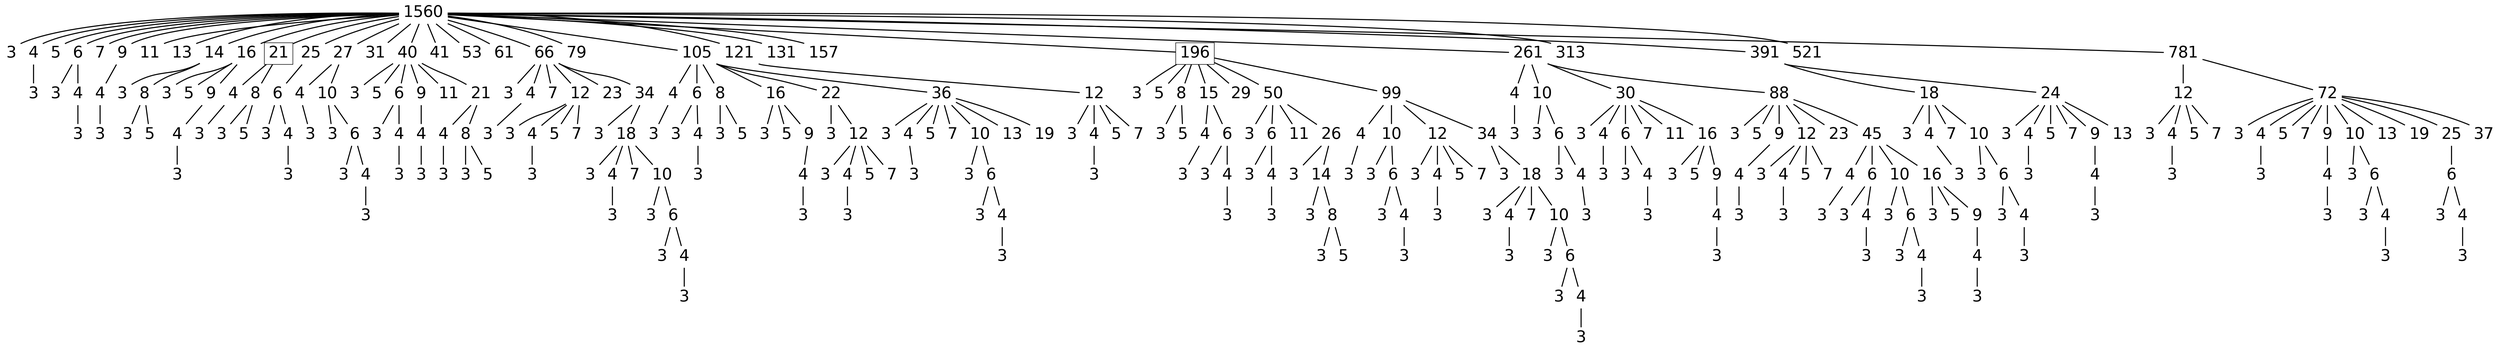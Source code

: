 digraph graph_name {
 graph[nodesep = 0.1];
 edge[dir=none, style=bold];
 node[ fontname = "Helvetica", shape = plaintext, width = 0.25, height = 0.25, fontsize=30];
s1560;
s1560_3;
s1560_4;
s1560_4_3;
s1560_5;
s1560_6;
s1560_6_3;
s1560_6_4;
s1560_6_4_3;
s1560_7;
s1560_9;
s1560_9_4;
s1560_9_4_3;
s1560_11;
s1560_13;
s1560_14;
s1560_14_3;
s1560_14_8;
s1560_14_8_3;
s1560_14_8_5;
s1560_16;
s1560_16_3;
s1560_16_5;
s1560_16_9;
s1560_16_9_4;
s1560_16_9_4_3;
s1560_21;
s1560_21_4;
s1560_21_4_3;
s1560_21_8;
s1560_21_8_3;
s1560_21_8_5;
s1560_25;
s1560_25_6;
s1560_25_6_3;
s1560_25_6_4;
s1560_25_6_4_3;
s1560_27;
s1560_27_4;
s1560_27_4_3;
s1560_27_10;
s1560_27_10_3;
s1560_27_10_6;
s1560_27_10_6_3;
s1560_27_10_6_4;
s1560_27_10_6_4_3;
s1560_31;
s1560_40;
s1560_40_3;
s1560_40_5;
s1560_40_6;
s1560_40_6_3;
s1560_40_6_4;
s1560_40_6_4_3;
s1560_40_9;
s1560_40_9_4;
s1560_40_9_4_3;
s1560_40_11;
s1560_40_21;
s1560_40_21_4;
s1560_40_21_4_3;
s1560_40_21_8;
s1560_40_21_8_3;
s1560_40_21_8_5;
s1560_41;
s1560_53;
s1560_61;
s1560_66;
s1560_66_3;
s1560_66_4;
s1560_66_4_3;
s1560_66_7;
s1560_66_12;
s1560_66_12_3;
s1560_66_12_4;
s1560_66_12_4_3;
s1560_66_12_5;
s1560_66_12_7;
s1560_66_23;
s1560_66_34;
s1560_66_34_3;
s1560_66_34_18;
s1560_66_34_18_3;
s1560_66_34_18_4;
s1560_66_34_18_4_3;
s1560_66_34_18_7;
s1560_66_34_18_10;
s1560_66_34_18_10_3;
s1560_66_34_18_10_6;
s1560_66_34_18_10_6_3;
s1560_66_34_18_10_6_4;
s1560_66_34_18_10_6_4_3;
s1560_79;
s1560_105;
s1560_105_4;
s1560_105_4_3;
s1560_105_6;
s1560_105_6_3;
s1560_105_6_4;
s1560_105_6_4_3;
s1560_105_8;
s1560_105_8_3;
s1560_105_8_5;
s1560_105_16;
s1560_105_16_3;
s1560_105_16_5;
s1560_105_16_9;
s1560_105_16_9_4;
s1560_105_16_9_4_3;
s1560_105_22;
s1560_105_22_3;
s1560_105_22_12;
s1560_105_22_12_3;
s1560_105_22_12_4;
s1560_105_22_12_4_3;
s1560_105_22_12_5;
s1560_105_22_12_7;
s1560_105_36;
s1560_105_36_3;
s1560_105_36_4;
s1560_105_36_4_3;
s1560_105_36_5;
s1560_105_36_7;
s1560_105_36_10;
s1560_105_36_10_3;
s1560_105_36_10_6;
s1560_105_36_10_6_3;
s1560_105_36_10_6_4;
s1560_105_36_10_6_4_3;
s1560_105_36_13;
s1560_105_36_19;
s1560_121;
s1560_121_12;
s1560_121_12_3;
s1560_121_12_4;
s1560_121_12_4_3;
s1560_121_12_5;
s1560_121_12_7;
s1560_131;
s1560_157;
s1560_196;
s1560_196_3;
s1560_196_5;
s1560_196_8;
s1560_196_8_3;
s1560_196_8_5;
s1560_196_15;
s1560_196_15_4;
s1560_196_15_4_3;
s1560_196_15_6;
s1560_196_15_6_3;
s1560_196_15_6_4;
s1560_196_15_6_4_3;
s1560_196_29;
s1560_196_50;
s1560_196_50_3;
s1560_196_50_6;
s1560_196_50_6_3;
s1560_196_50_6_4;
s1560_196_50_6_4_3;
s1560_196_50_11;
s1560_196_50_26;
s1560_196_50_26_3;
s1560_196_50_26_14;
s1560_196_50_26_14_3;
s1560_196_50_26_14_8;
s1560_196_50_26_14_8_3;
s1560_196_50_26_14_8_5;
s1560_196_99;
s1560_196_99_4;
s1560_196_99_4_3;
s1560_196_99_10;
s1560_196_99_10_3;
s1560_196_99_10_6;
s1560_196_99_10_6_3;
s1560_196_99_10_6_4;
s1560_196_99_10_6_4_3;
s1560_196_99_12;
s1560_196_99_12_3;
s1560_196_99_12_4;
s1560_196_99_12_4_3;
s1560_196_99_12_5;
s1560_196_99_12_7;
s1560_196_99_34;
s1560_196_99_34_3;
s1560_196_99_34_18;
s1560_196_99_34_18_3;
s1560_196_99_34_18_4;
s1560_196_99_34_18_4_3;
s1560_196_99_34_18_7;
s1560_196_99_34_18_10;
s1560_196_99_34_18_10_3;
s1560_196_99_34_18_10_6;
s1560_196_99_34_18_10_6_3;
s1560_196_99_34_18_10_6_4;
s1560_196_99_34_18_10_6_4_3;
s1560_261;
s1560_261_4;
s1560_261_4_3;
s1560_261_10;
s1560_261_10_3;
s1560_261_10_6;
s1560_261_10_6_3;
s1560_261_10_6_4;
s1560_261_10_6_4_3;
s1560_261_30;
s1560_261_30_3;
s1560_261_30_4;
s1560_261_30_4_3;
s1560_261_30_6;
s1560_261_30_6_3;
s1560_261_30_6_4;
s1560_261_30_6_4_3;
s1560_261_30_7;
s1560_261_30_11;
s1560_261_30_16;
s1560_261_30_16_3;
s1560_261_30_16_5;
s1560_261_30_16_9;
s1560_261_30_16_9_4;
s1560_261_30_16_9_4_3;
s1560_261_88;
s1560_261_88_3;
s1560_261_88_5;
s1560_261_88_9;
s1560_261_88_9_4;
s1560_261_88_9_4_3;
s1560_261_88_12;
s1560_261_88_12_3;
s1560_261_88_12_4;
s1560_261_88_12_4_3;
s1560_261_88_12_5;
s1560_261_88_12_7;
s1560_261_88_23;
s1560_261_88_45;
s1560_261_88_45_4;
s1560_261_88_45_4_3;
s1560_261_88_45_6;
s1560_261_88_45_6_3;
s1560_261_88_45_6_4;
s1560_261_88_45_6_4_3;
s1560_261_88_45_10;
s1560_261_88_45_10_3;
s1560_261_88_45_10_6;
s1560_261_88_45_10_6_3;
s1560_261_88_45_10_6_4;
s1560_261_88_45_10_6_4_3;
s1560_261_88_45_16;
s1560_261_88_45_16_3;
s1560_261_88_45_16_5;
s1560_261_88_45_16_9;
s1560_261_88_45_16_9_4;
s1560_261_88_45_16_9_4_3;
s1560_313;
s1560_391;
s1560_391_18;
s1560_391_18_3;
s1560_391_18_4;
s1560_391_18_4_3;
s1560_391_18_7;
s1560_391_18_10;
s1560_391_18_10_3;
s1560_391_18_10_6;
s1560_391_18_10_6_3;
s1560_391_18_10_6_4;
s1560_391_18_10_6_4_3;
s1560_391_24;
s1560_391_24_3;
s1560_391_24_4;
s1560_391_24_4_3;
s1560_391_24_5;
s1560_391_24_7;
s1560_391_24_9;
s1560_391_24_9_4;
s1560_391_24_9_4_3;
s1560_391_24_13;
s1560_521;
s1560_781;
s1560_781_12;
s1560_781_12_3;
s1560_781_12_4;
s1560_781_12_4_3;
s1560_781_12_5;
s1560_781_12_7;
s1560_781_72;
s1560_781_72_3;
s1560_781_72_4;
s1560_781_72_4_3;
s1560_781_72_5;
s1560_781_72_7;
s1560_781_72_9;
s1560_781_72_9_4;
s1560_781_72_9_4_3;
s1560_781_72_10;
s1560_781_72_10_3;
s1560_781_72_10_6;
s1560_781_72_10_6_3;
s1560_781_72_10_6_4;
s1560_781_72_10_6_4_3;
s1560_781_72_13;
s1560_781_72_19;
s1560_781_72_25;
s1560_781_72_25_6;
s1560_781_72_25_6_3;
s1560_781_72_25_6_4;
s1560_781_72_25_6_4_3;
s1560_781_72_37;
s1560[label="1560" ];
s1560->s1560_3;
s1560_3[label="3" ];
s1560->s1560_4;
s1560_4[label="4" ];
s1560_4->s1560_4_3;
s1560_4_3[label="3" ];
s1560->s1560_5;
s1560_5[label="5" ];
s1560->s1560_6;
s1560_6[label="6" ];
s1560_6->s1560_6_3;
s1560_6_3[label="3" ];
s1560_6->s1560_6_4;
s1560_6_4[label="4" ];
s1560_6_4->s1560_6_4_3;
s1560_6_4_3[label="3" ];
s1560->s1560_7;
s1560_7[label="7" ];
s1560->s1560_9;
s1560_9[label="9" ];
s1560_9->s1560_9_4;
s1560_9_4[label="4" ];
s1560_9_4->s1560_9_4_3;
s1560_9_4_3[label="3" ];
s1560->s1560_11;
s1560_11[label="11" ];
s1560->s1560_13;
s1560_13[label="13" ];
s1560->s1560_14;
s1560_14[label="14" ];
s1560_14->s1560_14_3;
s1560_14_3[label="3" ];
s1560_14->s1560_14_8;
s1560_14_8[label="8" ];
s1560_14_8->s1560_14_8_3;
s1560_14_8_3[label="3" ];
s1560_14_8->s1560_14_8_5;
s1560_14_8_5[label="5" ];
s1560->s1560_16;
s1560_16[label="16" ];
s1560_16->s1560_16_3;
s1560_16_3[label="3" ];
s1560_16->s1560_16_5;
s1560_16_5[label="5" ];
s1560_16->s1560_16_9;
s1560_16_9[label="9" ];
s1560_16_9->s1560_16_9_4;
s1560_16_9_4[label="4" ];
s1560_16_9_4->s1560_16_9_4_3;
s1560_16_9_4_3[label="3" ];
s1560->s1560_21;
s1560_21[label="21" ;shape=box];
s1560_21->s1560_21_4;
s1560_21_4[label="4" ];
s1560_21_4->s1560_21_4_3;
s1560_21_4_3[label="3" ];
s1560_21->s1560_21_8;
s1560_21_8[label="8" ];
s1560_21_8->s1560_21_8_3;
s1560_21_8_3[label="3" ];
s1560_21_8->s1560_21_8_5;
s1560_21_8_5[label="5" ];
s1560->s1560_25;
s1560_25[label="25" ];
s1560_25->s1560_25_6;
s1560_25_6[label="6" ];
s1560_25_6->s1560_25_6_3;
s1560_25_6_3[label="3" ];
s1560_25_6->s1560_25_6_4;
s1560_25_6_4[label="4" ];
s1560_25_6_4->s1560_25_6_4_3;
s1560_25_6_4_3[label="3" ];
s1560->s1560_27;
s1560_27[label="27" ];
s1560_27->s1560_27_4;
s1560_27_4[label="4" ];
s1560_27_4->s1560_27_4_3;
s1560_27_4_3[label="3" ];
s1560_27->s1560_27_10;
s1560_27_10[label="10" ];
s1560_27_10->s1560_27_10_3;
s1560_27_10_3[label="3" ];
s1560_27_10->s1560_27_10_6;
s1560_27_10_6[label="6" ];
s1560_27_10_6->s1560_27_10_6_3;
s1560_27_10_6_3[label="3" ];
s1560_27_10_6->s1560_27_10_6_4;
s1560_27_10_6_4[label="4" ];
s1560_27_10_6_4->s1560_27_10_6_4_3;
s1560_27_10_6_4_3[label="3" ];
s1560->s1560_31;
s1560_31[label="31" ];
s1560->s1560_40;
s1560_40[label="40" ];
s1560_40->s1560_40_3;
s1560_40_3[label="3" ];
s1560_40->s1560_40_5;
s1560_40_5[label="5" ];
s1560_40->s1560_40_6;
s1560_40_6[label="6" ];
s1560_40_6->s1560_40_6_3;
s1560_40_6_3[label="3" ];
s1560_40_6->s1560_40_6_4;
s1560_40_6_4[label="4" ];
s1560_40_6_4->s1560_40_6_4_3;
s1560_40_6_4_3[label="3" ];
s1560_40->s1560_40_9;
s1560_40_9[label="9" ];
s1560_40_9->s1560_40_9_4;
s1560_40_9_4[label="4" ];
s1560_40_9_4->s1560_40_9_4_3;
s1560_40_9_4_3[label="3" ];
s1560_40->s1560_40_11;
s1560_40_11[label="11" ];
s1560_40->s1560_40_21;
s1560_40_21[label="21" ];
s1560_40_21->s1560_40_21_4;
s1560_40_21_4[label="4" ];
s1560_40_21_4->s1560_40_21_4_3;
s1560_40_21_4_3[label="3" ];
s1560_40_21->s1560_40_21_8;
s1560_40_21_8[label="8" ];
s1560_40_21_8->s1560_40_21_8_3;
s1560_40_21_8_3[label="3" ];
s1560_40_21_8->s1560_40_21_8_5;
s1560_40_21_8_5[label="5" ];
s1560->s1560_41;
s1560_41[label="41" ];
s1560->s1560_53;
s1560_53[label="53" ];
s1560->s1560_61;
s1560_61[label="61" ];
s1560->s1560_66;
s1560_66[label="66" ];
s1560_66->s1560_66_3;
s1560_66_3[label="3" ];
s1560_66->s1560_66_4;
s1560_66_4[label="4" ];
s1560_66_4->s1560_66_4_3;
s1560_66_4_3[label="3" ];
s1560_66->s1560_66_7;
s1560_66_7[label="7" ];
s1560_66->s1560_66_12;
s1560_66_12[label="12" ];
s1560_66_12->s1560_66_12_3;
s1560_66_12_3[label="3" ];
s1560_66_12->s1560_66_12_4;
s1560_66_12_4[label="4" ];
s1560_66_12_4->s1560_66_12_4_3;
s1560_66_12_4_3[label="3" ];
s1560_66_12->s1560_66_12_5;
s1560_66_12_5[label="5" ];
s1560_66_12->s1560_66_12_7;
s1560_66_12_7[label="7" ];
s1560_66->s1560_66_23;
s1560_66_23[label="23" ];
s1560_66->s1560_66_34;
s1560_66_34[label="34" ];
s1560_66_34->s1560_66_34_3;
s1560_66_34_3[label="3" ];
s1560_66_34->s1560_66_34_18;
s1560_66_34_18[label="18" ];
s1560_66_34_18->s1560_66_34_18_3;
s1560_66_34_18_3[label="3" ];
s1560_66_34_18->s1560_66_34_18_4;
s1560_66_34_18_4[label="4" ];
s1560_66_34_18_4->s1560_66_34_18_4_3;
s1560_66_34_18_4_3[label="3" ];
s1560_66_34_18->s1560_66_34_18_7;
s1560_66_34_18_7[label="7" ];
s1560_66_34_18->s1560_66_34_18_10;
s1560_66_34_18_10[label="10" ];
s1560_66_34_18_10->s1560_66_34_18_10_3;
s1560_66_34_18_10_3[label="3" ];
s1560_66_34_18_10->s1560_66_34_18_10_6;
s1560_66_34_18_10_6[label="6" ];
s1560_66_34_18_10_6->s1560_66_34_18_10_6_3;
s1560_66_34_18_10_6_3[label="3" ];
s1560_66_34_18_10_6->s1560_66_34_18_10_6_4;
s1560_66_34_18_10_6_4[label="4" ];
s1560_66_34_18_10_6_4->s1560_66_34_18_10_6_4_3;
s1560_66_34_18_10_6_4_3[label="3" ];
s1560->s1560_79;
s1560_79[label="79" ];
s1560->s1560_105;
s1560_105[label="105" ];
s1560_105->s1560_105_4;
s1560_105_4[label="4" ];
s1560_105_4->s1560_105_4_3;
s1560_105_4_3[label="3" ];
s1560_105->s1560_105_6;
s1560_105_6[label="6" ];
s1560_105_6->s1560_105_6_3;
s1560_105_6_3[label="3" ];
s1560_105_6->s1560_105_6_4;
s1560_105_6_4[label="4" ];
s1560_105_6_4->s1560_105_6_4_3;
s1560_105_6_4_3[label="3" ];
s1560_105->s1560_105_8;
s1560_105_8[label="8" ];
s1560_105_8->s1560_105_8_3;
s1560_105_8_3[label="3" ];
s1560_105_8->s1560_105_8_5;
s1560_105_8_5[label="5" ];
s1560_105->s1560_105_16;
s1560_105_16[label="16" ];
s1560_105_16->s1560_105_16_3;
s1560_105_16_3[label="3" ];
s1560_105_16->s1560_105_16_5;
s1560_105_16_5[label="5" ];
s1560_105_16->s1560_105_16_9;
s1560_105_16_9[label="9" ];
s1560_105_16_9->s1560_105_16_9_4;
s1560_105_16_9_4[label="4" ];
s1560_105_16_9_4->s1560_105_16_9_4_3;
s1560_105_16_9_4_3[label="3" ];
s1560_105->s1560_105_22;
s1560_105_22[label="22" ];
s1560_105_22->s1560_105_22_3;
s1560_105_22_3[label="3" ];
s1560_105_22->s1560_105_22_12;
s1560_105_22_12[label="12" ];
s1560_105_22_12->s1560_105_22_12_3;
s1560_105_22_12_3[label="3" ];
s1560_105_22_12->s1560_105_22_12_4;
s1560_105_22_12_4[label="4" ];
s1560_105_22_12_4->s1560_105_22_12_4_3;
s1560_105_22_12_4_3[label="3" ];
s1560_105_22_12->s1560_105_22_12_5;
s1560_105_22_12_5[label="5" ];
s1560_105_22_12->s1560_105_22_12_7;
s1560_105_22_12_7[label="7" ];
s1560_105->s1560_105_36;
s1560_105_36[label="36" ];
s1560_105_36->s1560_105_36_3;
s1560_105_36_3[label="3" ];
s1560_105_36->s1560_105_36_4;
s1560_105_36_4[label="4" ];
s1560_105_36_4->s1560_105_36_4_3;
s1560_105_36_4_3[label="3" ];
s1560_105_36->s1560_105_36_5;
s1560_105_36_5[label="5" ];
s1560_105_36->s1560_105_36_7;
s1560_105_36_7[label="7" ];
s1560_105_36->s1560_105_36_10;
s1560_105_36_10[label="10" ];
s1560_105_36_10->s1560_105_36_10_3;
s1560_105_36_10_3[label="3" ];
s1560_105_36_10->s1560_105_36_10_6;
s1560_105_36_10_6[label="6" ];
s1560_105_36_10_6->s1560_105_36_10_6_3;
s1560_105_36_10_6_3[label="3" ];
s1560_105_36_10_6->s1560_105_36_10_6_4;
s1560_105_36_10_6_4[label="4" ];
s1560_105_36_10_6_4->s1560_105_36_10_6_4_3;
s1560_105_36_10_6_4_3[label="3" ];
s1560_105_36->s1560_105_36_13;
s1560_105_36_13[label="13" ];
s1560_105_36->s1560_105_36_19;
s1560_105_36_19[label="19" ];
s1560->s1560_121;
s1560_121[label="121" ];
s1560_121->s1560_121_12;
s1560_121_12[label="12" ];
s1560_121_12->s1560_121_12_3;
s1560_121_12_3[label="3" ];
s1560_121_12->s1560_121_12_4;
s1560_121_12_4[label="4" ];
s1560_121_12_4->s1560_121_12_4_3;
s1560_121_12_4_3[label="3" ];
s1560_121_12->s1560_121_12_5;
s1560_121_12_5[label="5" ];
s1560_121_12->s1560_121_12_7;
s1560_121_12_7[label="7" ];
s1560->s1560_131;
s1560_131[label="131" ];
s1560->s1560_157;
s1560_157[label="157" ];
s1560->s1560_196;
s1560_196[label="196" ;shape=box];
s1560_196->s1560_196_3;
s1560_196_3[label="3" ];
s1560_196->s1560_196_5;
s1560_196_5[label="5" ];
s1560_196->s1560_196_8;
s1560_196_8[label="8" ];
s1560_196_8->s1560_196_8_3;
s1560_196_8_3[label="3" ];
s1560_196_8->s1560_196_8_5;
s1560_196_8_5[label="5" ];
s1560_196->s1560_196_15;
s1560_196_15[label="15" ];
s1560_196_15->s1560_196_15_4;
s1560_196_15_4[label="4" ];
s1560_196_15_4->s1560_196_15_4_3;
s1560_196_15_4_3[label="3" ];
s1560_196_15->s1560_196_15_6;
s1560_196_15_6[label="6" ];
s1560_196_15_6->s1560_196_15_6_3;
s1560_196_15_6_3[label="3" ];
s1560_196_15_6->s1560_196_15_6_4;
s1560_196_15_6_4[label="4" ];
s1560_196_15_6_4->s1560_196_15_6_4_3;
s1560_196_15_6_4_3[label="3" ];
s1560_196->s1560_196_29;
s1560_196_29[label="29" ];
s1560_196->s1560_196_50;
s1560_196_50[label="50" ];
s1560_196_50->s1560_196_50_3;
s1560_196_50_3[label="3" ];
s1560_196_50->s1560_196_50_6;
s1560_196_50_6[label="6" ];
s1560_196_50_6->s1560_196_50_6_3;
s1560_196_50_6_3[label="3" ];
s1560_196_50_6->s1560_196_50_6_4;
s1560_196_50_6_4[label="4" ];
s1560_196_50_6_4->s1560_196_50_6_4_3;
s1560_196_50_6_4_3[label="3" ];
s1560_196_50->s1560_196_50_11;
s1560_196_50_11[label="11" ];
s1560_196_50->s1560_196_50_26;
s1560_196_50_26[label="26" ];
s1560_196_50_26->s1560_196_50_26_3;
s1560_196_50_26_3[label="3" ];
s1560_196_50_26->s1560_196_50_26_14;
s1560_196_50_26_14[label="14" ];
s1560_196_50_26_14->s1560_196_50_26_14_3;
s1560_196_50_26_14_3[label="3" ];
s1560_196_50_26_14->s1560_196_50_26_14_8;
s1560_196_50_26_14_8[label="8" ];
s1560_196_50_26_14_8->s1560_196_50_26_14_8_3;
s1560_196_50_26_14_8_3[label="3" ];
s1560_196_50_26_14_8->s1560_196_50_26_14_8_5;
s1560_196_50_26_14_8_5[label="5" ];
s1560_196->s1560_196_99;
s1560_196_99[label="99" ];
s1560_196_99->s1560_196_99_4;
s1560_196_99_4[label="4" ];
s1560_196_99_4->s1560_196_99_4_3;
s1560_196_99_4_3[label="3" ];
s1560_196_99->s1560_196_99_10;
s1560_196_99_10[label="10" ];
s1560_196_99_10->s1560_196_99_10_3;
s1560_196_99_10_3[label="3" ];
s1560_196_99_10->s1560_196_99_10_6;
s1560_196_99_10_6[label="6" ];
s1560_196_99_10_6->s1560_196_99_10_6_3;
s1560_196_99_10_6_3[label="3" ];
s1560_196_99_10_6->s1560_196_99_10_6_4;
s1560_196_99_10_6_4[label="4" ];
s1560_196_99_10_6_4->s1560_196_99_10_6_4_3;
s1560_196_99_10_6_4_3[label="3" ];
s1560_196_99->s1560_196_99_12;
s1560_196_99_12[label="12" ];
s1560_196_99_12->s1560_196_99_12_3;
s1560_196_99_12_3[label="3" ];
s1560_196_99_12->s1560_196_99_12_4;
s1560_196_99_12_4[label="4" ];
s1560_196_99_12_4->s1560_196_99_12_4_3;
s1560_196_99_12_4_3[label="3" ];
s1560_196_99_12->s1560_196_99_12_5;
s1560_196_99_12_5[label="5" ];
s1560_196_99_12->s1560_196_99_12_7;
s1560_196_99_12_7[label="7" ];
s1560_196_99->s1560_196_99_34;
s1560_196_99_34[label="34" ];
s1560_196_99_34->s1560_196_99_34_3;
s1560_196_99_34_3[label="3" ];
s1560_196_99_34->s1560_196_99_34_18;
s1560_196_99_34_18[label="18" ];
s1560_196_99_34_18->s1560_196_99_34_18_3;
s1560_196_99_34_18_3[label="3" ];
s1560_196_99_34_18->s1560_196_99_34_18_4;
s1560_196_99_34_18_4[label="4" ];
s1560_196_99_34_18_4->s1560_196_99_34_18_4_3;
s1560_196_99_34_18_4_3[label="3" ];
s1560_196_99_34_18->s1560_196_99_34_18_7;
s1560_196_99_34_18_7[label="7" ];
s1560_196_99_34_18->s1560_196_99_34_18_10;
s1560_196_99_34_18_10[label="10" ];
s1560_196_99_34_18_10->s1560_196_99_34_18_10_3;
s1560_196_99_34_18_10_3[label="3" ];
s1560_196_99_34_18_10->s1560_196_99_34_18_10_6;
s1560_196_99_34_18_10_6[label="6" ];
s1560_196_99_34_18_10_6->s1560_196_99_34_18_10_6_3;
s1560_196_99_34_18_10_6_3[label="3" ];
s1560_196_99_34_18_10_6->s1560_196_99_34_18_10_6_4;
s1560_196_99_34_18_10_6_4[label="4" ];
s1560_196_99_34_18_10_6_4->s1560_196_99_34_18_10_6_4_3;
s1560_196_99_34_18_10_6_4_3[label="3" ];
s1560->s1560_261;
s1560_261[label="261" ];
s1560_261->s1560_261_4;
s1560_261_4[label="4" ];
s1560_261_4->s1560_261_4_3;
s1560_261_4_3[label="3" ];
s1560_261->s1560_261_10;
s1560_261_10[label="10" ];
s1560_261_10->s1560_261_10_3;
s1560_261_10_3[label="3" ];
s1560_261_10->s1560_261_10_6;
s1560_261_10_6[label="6" ];
s1560_261_10_6->s1560_261_10_6_3;
s1560_261_10_6_3[label="3" ];
s1560_261_10_6->s1560_261_10_6_4;
s1560_261_10_6_4[label="4" ];
s1560_261_10_6_4->s1560_261_10_6_4_3;
s1560_261_10_6_4_3[label="3" ];
s1560_261->s1560_261_30;
s1560_261_30[label="30" ];
s1560_261_30->s1560_261_30_3;
s1560_261_30_3[label="3" ];
s1560_261_30->s1560_261_30_4;
s1560_261_30_4[label="4" ];
s1560_261_30_4->s1560_261_30_4_3;
s1560_261_30_4_3[label="3" ];
s1560_261_30->s1560_261_30_6;
s1560_261_30_6[label="6" ];
s1560_261_30_6->s1560_261_30_6_3;
s1560_261_30_6_3[label="3" ];
s1560_261_30_6->s1560_261_30_6_4;
s1560_261_30_6_4[label="4" ];
s1560_261_30_6_4->s1560_261_30_6_4_3;
s1560_261_30_6_4_3[label="3" ];
s1560_261_30->s1560_261_30_7;
s1560_261_30_7[label="7" ];
s1560_261_30->s1560_261_30_11;
s1560_261_30_11[label="11" ];
s1560_261_30->s1560_261_30_16;
s1560_261_30_16[label="16" ];
s1560_261_30_16->s1560_261_30_16_3;
s1560_261_30_16_3[label="3" ];
s1560_261_30_16->s1560_261_30_16_5;
s1560_261_30_16_5[label="5" ];
s1560_261_30_16->s1560_261_30_16_9;
s1560_261_30_16_9[label="9" ];
s1560_261_30_16_9->s1560_261_30_16_9_4;
s1560_261_30_16_9_4[label="4" ];
s1560_261_30_16_9_4->s1560_261_30_16_9_4_3;
s1560_261_30_16_9_4_3[label="3" ];
s1560_261->s1560_261_88;
s1560_261_88[label="88" ];
s1560_261_88->s1560_261_88_3;
s1560_261_88_3[label="3" ];
s1560_261_88->s1560_261_88_5;
s1560_261_88_5[label="5" ];
s1560_261_88->s1560_261_88_9;
s1560_261_88_9[label="9" ];
s1560_261_88_9->s1560_261_88_9_4;
s1560_261_88_9_4[label="4" ];
s1560_261_88_9_4->s1560_261_88_9_4_3;
s1560_261_88_9_4_3[label="3" ];
s1560_261_88->s1560_261_88_12;
s1560_261_88_12[label="12" ];
s1560_261_88_12->s1560_261_88_12_3;
s1560_261_88_12_3[label="3" ];
s1560_261_88_12->s1560_261_88_12_4;
s1560_261_88_12_4[label="4" ];
s1560_261_88_12_4->s1560_261_88_12_4_3;
s1560_261_88_12_4_3[label="3" ];
s1560_261_88_12->s1560_261_88_12_5;
s1560_261_88_12_5[label="5" ];
s1560_261_88_12->s1560_261_88_12_7;
s1560_261_88_12_7[label="7" ];
s1560_261_88->s1560_261_88_23;
s1560_261_88_23[label="23" ];
s1560_261_88->s1560_261_88_45;
s1560_261_88_45[label="45" ];
s1560_261_88_45->s1560_261_88_45_4;
s1560_261_88_45_4[label="4" ];
s1560_261_88_45_4->s1560_261_88_45_4_3;
s1560_261_88_45_4_3[label="3" ];
s1560_261_88_45->s1560_261_88_45_6;
s1560_261_88_45_6[label="6" ];
s1560_261_88_45_6->s1560_261_88_45_6_3;
s1560_261_88_45_6_3[label="3" ];
s1560_261_88_45_6->s1560_261_88_45_6_4;
s1560_261_88_45_6_4[label="4" ];
s1560_261_88_45_6_4->s1560_261_88_45_6_4_3;
s1560_261_88_45_6_4_3[label="3" ];
s1560_261_88_45->s1560_261_88_45_10;
s1560_261_88_45_10[label="10" ];
s1560_261_88_45_10->s1560_261_88_45_10_3;
s1560_261_88_45_10_3[label="3" ];
s1560_261_88_45_10->s1560_261_88_45_10_6;
s1560_261_88_45_10_6[label="6" ];
s1560_261_88_45_10_6->s1560_261_88_45_10_6_3;
s1560_261_88_45_10_6_3[label="3" ];
s1560_261_88_45_10_6->s1560_261_88_45_10_6_4;
s1560_261_88_45_10_6_4[label="4" ];
s1560_261_88_45_10_6_4->s1560_261_88_45_10_6_4_3;
s1560_261_88_45_10_6_4_3[label="3" ];
s1560_261_88_45->s1560_261_88_45_16;
s1560_261_88_45_16[label="16" ];
s1560_261_88_45_16->s1560_261_88_45_16_3;
s1560_261_88_45_16_3[label="3" ];
s1560_261_88_45_16->s1560_261_88_45_16_5;
s1560_261_88_45_16_5[label="5" ];
s1560_261_88_45_16->s1560_261_88_45_16_9;
s1560_261_88_45_16_9[label="9" ];
s1560_261_88_45_16_9->s1560_261_88_45_16_9_4;
s1560_261_88_45_16_9_4[label="4" ];
s1560_261_88_45_16_9_4->s1560_261_88_45_16_9_4_3;
s1560_261_88_45_16_9_4_3[label="3" ];
s1560->s1560_313;
s1560_313[label="313" ];
s1560->s1560_391;
s1560_391[label="391" ];
s1560_391->s1560_391_18;
s1560_391_18[label="18" ];
s1560_391_18->s1560_391_18_3;
s1560_391_18_3[label="3" ];
s1560_391_18->s1560_391_18_4;
s1560_391_18_4[label="4" ];
s1560_391_18_4->s1560_391_18_4_3;
s1560_391_18_4_3[label="3" ];
s1560_391_18->s1560_391_18_7;
s1560_391_18_7[label="7" ];
s1560_391_18->s1560_391_18_10;
s1560_391_18_10[label="10" ];
s1560_391_18_10->s1560_391_18_10_3;
s1560_391_18_10_3[label="3" ];
s1560_391_18_10->s1560_391_18_10_6;
s1560_391_18_10_6[label="6" ];
s1560_391_18_10_6->s1560_391_18_10_6_3;
s1560_391_18_10_6_3[label="3" ];
s1560_391_18_10_6->s1560_391_18_10_6_4;
s1560_391_18_10_6_4[label="4" ];
s1560_391_18_10_6_4->s1560_391_18_10_6_4_3;
s1560_391_18_10_6_4_3[label="3" ];
s1560_391->s1560_391_24;
s1560_391_24[label="24" ];
s1560_391_24->s1560_391_24_3;
s1560_391_24_3[label="3" ];
s1560_391_24->s1560_391_24_4;
s1560_391_24_4[label="4" ];
s1560_391_24_4->s1560_391_24_4_3;
s1560_391_24_4_3[label="3" ];
s1560_391_24->s1560_391_24_5;
s1560_391_24_5[label="5" ];
s1560_391_24->s1560_391_24_7;
s1560_391_24_7[label="7" ];
s1560_391_24->s1560_391_24_9;
s1560_391_24_9[label="9" ];
s1560_391_24_9->s1560_391_24_9_4;
s1560_391_24_9_4[label="4" ];
s1560_391_24_9_4->s1560_391_24_9_4_3;
s1560_391_24_9_4_3[label="3" ];
s1560_391_24->s1560_391_24_13;
s1560_391_24_13[label="13" ];
s1560->s1560_521;
s1560_521[label="521" ];
s1560->s1560_781;
s1560_781[label="781" ];
s1560_781->s1560_781_12;
s1560_781_12[label="12" ];
s1560_781_12->s1560_781_12_3;
s1560_781_12_3[label="3" ];
s1560_781_12->s1560_781_12_4;
s1560_781_12_4[label="4" ];
s1560_781_12_4->s1560_781_12_4_3;
s1560_781_12_4_3[label="3" ];
s1560_781_12->s1560_781_12_5;
s1560_781_12_5[label="5" ];
s1560_781_12->s1560_781_12_7;
s1560_781_12_7[label="7" ];
s1560_781->s1560_781_72;
s1560_781_72[label="72" ];
s1560_781_72->s1560_781_72_3;
s1560_781_72_3[label="3" ];
s1560_781_72->s1560_781_72_4;
s1560_781_72_4[label="4" ];
s1560_781_72_4->s1560_781_72_4_3;
s1560_781_72_4_3[label="3" ];
s1560_781_72->s1560_781_72_5;
s1560_781_72_5[label="5" ];
s1560_781_72->s1560_781_72_7;
s1560_781_72_7[label="7" ];
s1560_781_72->s1560_781_72_9;
s1560_781_72_9[label="9" ];
s1560_781_72_9->s1560_781_72_9_4;
s1560_781_72_9_4[label="4" ];
s1560_781_72_9_4->s1560_781_72_9_4_3;
s1560_781_72_9_4_3[label="3" ];
s1560_781_72->s1560_781_72_10;
s1560_781_72_10[label="10" ];
s1560_781_72_10->s1560_781_72_10_3;
s1560_781_72_10_3[label="3" ];
s1560_781_72_10->s1560_781_72_10_6;
s1560_781_72_10_6[label="6" ];
s1560_781_72_10_6->s1560_781_72_10_6_3;
s1560_781_72_10_6_3[label="3" ];
s1560_781_72_10_6->s1560_781_72_10_6_4;
s1560_781_72_10_6_4[label="4" ];
s1560_781_72_10_6_4->s1560_781_72_10_6_4_3;
s1560_781_72_10_6_4_3[label="3" ];
s1560_781_72->s1560_781_72_13;
s1560_781_72_13[label="13" ];
s1560_781_72->s1560_781_72_19;
s1560_781_72_19[label="19" ];
s1560_781_72->s1560_781_72_25;
s1560_781_72_25[label="25" ];
s1560_781_72_25->s1560_781_72_25_6;
s1560_781_72_25_6[label="6" ];
s1560_781_72_25_6->s1560_781_72_25_6_3;
s1560_781_72_25_6_3[label="3" ];
s1560_781_72_25_6->s1560_781_72_25_6_4;
s1560_781_72_25_6_4[label="4" ];
s1560_781_72_25_6_4->s1560_781_72_25_6_4_3;
s1560_781_72_25_6_4_3[label="3" ];
s1560_781_72->s1560_781_72_37;
s1560_781_72_37[label="37" ];
}
